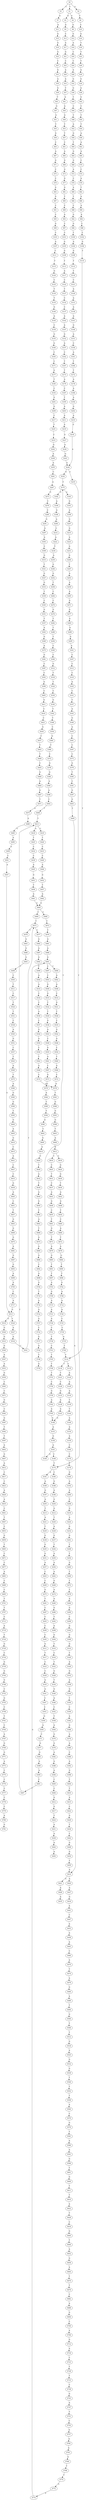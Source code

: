 strict digraph  {
	S0 -> S1 [ label = T ];
	S0 -> S2 [ label = G ];
	S0 -> S3 [ label = C ];
	S1 -> S4 [ label = A ];
	S1 -> S5 [ label = G ];
	S2 -> S6 [ label = T ];
	S3 -> S7 [ label = A ];
	S4 -> S8 [ label = G ];
	S5 -> S9 [ label = G ];
	S6 -> S10 [ label = C ];
	S7 -> S11 [ label = A ];
	S8 -> S12 [ label = G ];
	S9 -> S13 [ label = C ];
	S10 -> S14 [ label = A ];
	S11 -> S15 [ label = A ];
	S12 -> S16 [ label = A ];
	S13 -> S17 [ label = A ];
	S14 -> S18 [ label = T ];
	S15 -> S19 [ label = G ];
	S16 -> S20 [ label = C ];
	S17 -> S21 [ label = G ];
	S18 -> S22 [ label = T ];
	S19 -> S23 [ label = G ];
	S20 -> S24 [ label = C ];
	S21 -> S25 [ label = C ];
	S22 -> S26 [ label = T ];
	S23 -> S27 [ label = C ];
	S24 -> S28 [ label = A ];
	S25 -> S29 [ label = A ];
	S26 -> S30 [ label = A ];
	S27 -> S31 [ label = G ];
	S28 -> S32 [ label = G ];
	S29 -> S33 [ label = A ];
	S30 -> S34 [ label = G ];
	S31 -> S35 [ label = A ];
	S32 -> S36 [ label = G ];
	S33 -> S37 [ label = T ];
	S34 -> S38 [ label = A ];
	S35 -> S39 [ label = G ];
	S36 -> S40 [ label = T ];
	S37 -> S41 [ label = A ];
	S38 -> S42 [ label = G ];
	S39 -> S43 [ label = T ];
	S40 -> S44 [ label = C ];
	S41 -> S45 [ label = A ];
	S42 -> S46 [ label = C ];
	S43 -> S47 [ label = G ];
	S44 -> S48 [ label = T ];
	S45 -> S49 [ label = G ];
	S46 -> S50 [ label = T ];
	S47 -> S51 [ label = G ];
	S48 -> S52 [ label = A ];
	S49 -> S53 [ label = T ];
	S50 -> S54 [ label = T ];
	S51 -> S55 [ label = T ];
	S52 -> S56 [ label = G ];
	S53 -> S57 [ label = T ];
	S54 -> S58 [ label = A ];
	S55 -> S59 [ label = G ];
	S56 -> S60 [ label = T ];
	S57 -> S61 [ label = C ];
	S58 -> S62 [ label = A ];
	S59 -> S63 [ label = C ];
	S60 -> S64 [ label = G ];
	S61 -> S65 [ label = A ];
	S62 -> S66 [ label = A ];
	S63 -> S67 [ label = A ];
	S64 -> S68 [ label = G ];
	S65 -> S69 [ label = G ];
	S66 -> S70 [ label = C ];
	S67 -> S71 [ label = G ];
	S68 -> S72 [ label = A ];
	S69 -> S73 [ label = G ];
	S70 -> S74 [ label = C ];
	S71 -> S75 [ label = C ];
	S72 -> S76 [ label = C ];
	S73 -> S77 [ label = G ];
	S74 -> S78 [ label = A ];
	S75 -> S79 [ label = C ];
	S76 -> S80 [ label = A ];
	S77 -> S81 [ label = G ];
	S78 -> S82 [ label = T ];
	S79 -> S83 [ label = G ];
	S80 -> S84 [ label = T ];
	S81 -> S85 [ label = T ];
	S82 -> S86 [ label = A ];
	S83 -> S87 [ label = G ];
	S84 -> S88 [ label = C ];
	S85 -> S89 [ label = C ];
	S86 -> S90 [ label = A ];
	S87 -> S91 [ label = C ];
	S88 -> S92 [ label = G ];
	S89 -> S93 [ label = A ];
	S90 -> S94 [ label = A ];
	S91 -> S95 [ label = C ];
	S92 -> S96 [ label = G ];
	S93 -> S97 [ label = C ];
	S94 -> S98 [ label = C ];
	S95 -> S99 [ label = G ];
	S96 -> S100 [ label = T ];
	S97 -> S101 [ label = C ];
	S98 -> S102 [ label = C ];
	S99 -> S103 [ label = C ];
	S100 -> S104 [ label = A ];
	S101 -> S105 [ label = G ];
	S102 -> S106 [ label = G ];
	S103 -> S107 [ label = A ];
	S104 -> S108 [ label = G ];
	S105 -> S109 [ label = G ];
	S106 -> S110 [ label = T ];
	S107 -> S111 [ label = C ];
	S108 -> S112 [ label = T ];
	S109 -> S113 [ label = T ];
	S110 -> S114 [ label = T ];
	S111 -> S115 [ label = T ];
	S112 -> S116 [ label = T ];
	S113 -> S117 [ label = A ];
	S114 -> S118 [ label = T ];
	S114 -> S119 [ label = C ];
	S115 -> S120 [ label = G ];
	S116 -> S121 [ label = C ];
	S117 -> S122 [ label = C ];
	S118 -> S123 [ label = T ];
	S119 -> S124 [ label = A ];
	S120 -> S125 [ label = C ];
	S121 -> S126 [ label = A ];
	S122 -> S127 [ label = T ];
	S123 -> S128 [ label = C ];
	S124 -> S129 [ label = A ];
	S125 -> S130 [ label = T ];
	S126 -> S131 [ label = A ];
	S127 -> S132 [ label = C ];
	S128 -> S133 [ label = G ];
	S129 -> S134 [ label = A ];
	S130 -> S135 [ label = T ];
	S131 -> S136 [ label = A ];
	S132 -> S137 [ label = C ];
	S133 -> S138 [ label = A ];
	S134 -> S139 [ label = T ];
	S135 -> S140 [ label = G ];
	S136 -> S141 [ label = A ];
	S137 -> S142 [ label = A ];
	S138 -> S143 [ label = A ];
	S139 -> S144 [ label = T ];
	S140 -> S145 [ label = A ];
	S141 -> S146 [ label = G ];
	S142 -> S147 [ label = A ];
	S143 -> S148 [ label = G ];
	S144 -> S149 [ label = A ];
	S145 -> S150 [ label = C ];
	S146 -> S151 [ label = A ];
	S147 -> S152 [ label = G ];
	S148 -> S153 [ label = A ];
	S149 -> S154 [ label = A ];
	S150 -> S155 [ label = G ];
	S151 -> S156 [ label = C ];
	S152 -> S157 [ label = A ];
	S153 -> S158 [ label = G ];
	S154 -> S159 [ label = A ];
	S155 -> S160 [ label = G ];
	S156 -> S161 [ label = A ];
	S157 -> S162 [ label = C ];
	S158 -> S163 [ label = A ];
	S159 -> S164 [ label = C ];
	S160 -> S165 [ label = C ];
	S161 -> S166 [ label = T ];
	S162 -> S167 [ label = T ];
	S163 -> S168 [ label = C ];
	S163 -> S169 [ label = G ];
	S164 -> S170 [ label = C ];
	S165 -> S171 [ label = C ];
	S166 -> S172 [ label = T ];
	S167 -> S173 [ label = T ];
	S168 -> S174 [ label = T ];
	S169 -> S175 [ label = T ];
	S170 -> S176 [ label = T ];
	S171 -> S177 [ label = G ];
	S172 -> S178 [ label = A ];
	S173 -> S179 [ label = A ];
	S174 -> S180 [ label = C ];
	S174 -> S181 [ label = A ];
	S175 -> S182 [ label = G ];
	S175 -> S183 [ label = A ];
	S176 -> S184 [ label = G ];
	S177 -> S185 [ label = T ];
	S178 -> S186 [ label = A ];
	S179 -> S187 [ label = C ];
	S180 -> S188 [ label = G ];
	S181 -> S189 [ label = A ];
	S182 -> S190 [ label = A ];
	S183 -> S191 [ label = G ];
	S184 -> S192 [ label = A ];
	S185 -> S193 [ label = C ];
	S186 -> S194 [ label = A ];
	S187 -> S195 [ label = T ];
	S188 -> S196 [ label = A ];
	S189 -> S197 [ label = G ];
	S190 -> S198 [ label = G ];
	S191 -> S199 [ label = A ];
	S192 -> S200 [ label = A ];
	S193 -> S201 [ label = G ];
	S194 -> S202 [ label = G ];
	S195 -> S203 [ label = A ];
	S196 -> S204 [ label = G ];
	S197 -> S205 [ label = A ];
	S198 -> S206 [ label = A ];
	S199 -> S207 [ label = G ];
	S200 -> S208 [ label = C ];
	S201 -> S209 [ label = G ];
	S202 -> S210 [ label = A ];
	S203 -> S211 [ label = A ];
	S204 -> S212 [ label = G ];
	S205 -> S213 [ label = T ];
	S206 -> S214 [ label = C ];
	S207 -> S215 [ label = G ];
	S208 -> S216 [ label = G ];
	S209 -> S217 [ label = C ];
	S210 -> S218 [ label = G ];
	S211 -> S219 [ label = A ];
	S212 -> S220 [ label = T ];
	S213 -> S221 [ label = A ];
	S214 -> S222 [ label = A ];
	S215 -> S223 [ label = A ];
	S216 -> S224 [ label = A ];
	S217 -> S225 [ label = T ];
	S218 -> S226 [ label = A ];
	S219 -> S227 [ label = G ];
	S220 -> S228 [ label = A ];
	S221 -> S229 [ label = T ];
	S222 -> S230 [ label = T ];
	S223 -> S231 [ label = G ];
	S224 -> S232 [ label = G ];
	S225 -> S233 [ label = C ];
	S226 -> S234 [ label = G ];
	S226 -> S235 [ label = C ];
	S227 -> S236 [ label = A ];
	S228 -> S237 [ label = G ];
	S229 -> S238 [ label = G ];
	S230 -> S239 [ label = A ];
	S231 -> S240 [ label = G ];
	S232 -> S241 [ label = G ];
	S233 -> S242 [ label = G ];
	S234 -> S175 [ label = T ];
	S235 -> S174 [ label = T ];
	S236 -> S243 [ label = G ];
	S237 -> S244 [ label = T ];
	S238 -> S245 [ label = G ];
	S239 -> S246 [ label = G ];
	S240 -> S247 [ label = T ];
	S241 -> S248 [ label = T ];
	S242 -> S249 [ label = A ];
	S243 -> S226 [ label = A ];
	S244 -> S250 [ label = A ];
	S245 -> S251 [ label = G ];
	S246 -> S252 [ label = G ];
	S247 -> S253 [ label = A ];
	S248 -> S254 [ label = T ];
	S249 -> S255 [ label = A ];
	S250 -> S256 [ label = A ];
	S251 -> S257 [ label = A ];
	S252 -> S258 [ label = T ];
	S253 -> S259 [ label = A ];
	S254 -> S260 [ label = G ];
	S255 -> S261 [ label = C ];
	S256 -> S262 [ label = A ];
	S257 -> S263 [ label = C ];
	S258 -> S264 [ label = C ];
	S259 -> S265 [ label = A ];
	S260 -> S266 [ label = T ];
	S261 -> S267 [ label = A ];
	S262 -> S268 [ label = G ];
	S263 -> S269 [ label = C ];
	S264 -> S270 [ label = C ];
	S265 -> S271 [ label = G ];
	S266 -> S272 [ label = T ];
	S267 -> S273 [ label = G ];
	S268 -> S274 [ label = A ];
	S269 -> S275 [ label = G ];
	S270 -> S276 [ label = G ];
	S271 -> S277 [ label = G ];
	S272 -> S278 [ label = T ];
	S273 -> S279 [ label = C ];
	S274 -> S280 [ label = A ];
	S275 -> S281 [ label = T ];
	S276 -> S282 [ label = T ];
	S277 -> S283 [ label = A ];
	S278 -> S284 [ label = A ];
	S279 -> S285 [ label = C ];
	S280 -> S286 [ label = G ];
	S281 -> S287 [ label = C ];
	S282 -> S288 [ label = T ];
	S283 -> S289 [ label = G ];
	S284 -> S290 [ label = G ];
	S285 -> S291 [ label = G ];
	S286 -> S292 [ label = T ];
	S287 -> S293 [ label = C ];
	S288 -> S294 [ label = T ];
	S289 -> S295 [ label = G ];
	S290 -> S296 [ label = C ];
	S291 -> S297 [ label = G ];
	S292 -> S298 [ label = A ];
	S293 -> S299 [ label = C ];
	S294 -> S300 [ label = C ];
	S295 -> S301 [ label = A ];
	S296 -> S302 [ label = G ];
	S297 -> S303 [ label = A ];
	S298 -> S304 [ label = G ];
	S299 -> S305 [ label = C ];
	S300 -> S306 [ label = C ];
	S301 -> S307 [ label = C ];
	S302 -> S308 [ label = G ];
	S303 -> S309 [ label = C ];
	S304 -> S310 [ label = T ];
	S305 -> S311 [ label = G ];
	S306 -> S312 [ label = G ];
	S307 -> S313 [ label = C ];
	S308 -> S314 [ label = G ];
	S309 -> S315 [ label = G ];
	S310 -> S316 [ label = C ];
	S311 -> S317 [ label = T ];
	S312 -> S318 [ label = T ];
	S313 -> S319 [ label = C ];
	S314 -> S320 [ label = T ];
	S315 -> S321 [ label = T ];
	S316 -> S322 [ label = T ];
	S317 -> S323 [ label = C ];
	S318 -> S324 [ label = T ];
	S319 -> S325 [ label = A ];
	S320 -> S326 [ label = A ];
	S321 -> S327 [ label = G ];
	S322 -> S328 [ label = G ];
	S323 -> S329 [ label = C ];
	S324 -> S330 [ label = C ];
	S325 -> S331 [ label = C ];
	S326 -> S332 [ label = G ];
	S327 -> S333 [ label = G ];
	S328 -> S334 [ label = T ];
	S329 -> S335 [ label = A ];
	S330 -> S336 [ label = G ];
	S331 -> S337 [ label = T ];
	S332 -> S338 [ label = A ];
	S333 -> S339 [ label = T ];
	S334 -> S340 [ label = G ];
	S335 -> S341 [ label = A ];
	S336 -> S342 [ label = T ];
	S337 -> S343 [ label = A ];
	S338 -> S344 [ label = G ];
	S339 -> S345 [ label = C ];
	S340 -> S346 [ label = A ];
	S341 -> S347 [ label = C ];
	S342 -> S348 [ label = T ];
	S343 -> S349 [ label = G ];
	S344 -> S350 [ label = T ];
	S345 -> S351 [ label = G ];
	S346 -> S352 [ label = C ];
	S347 -> S353 [ label = C ];
	S348 -> S354 [ label = C ];
	S349 -> S355 [ label = A ];
	S350 -> S356 [ label = C ];
	S351 -> S357 [ label = T ];
	S352 -> S358 [ label = T ];
	S353 -> S359 [ label = G ];
	S354 -> S360 [ label = G ];
	S355 -> S361 [ label = C ];
	S356 -> S362 [ label = A ];
	S357 -> S363 [ label = A ];
	S358 -> S364 [ label = A ];
	S359 -> S365 [ label = A ];
	S360 -> S366 [ label = T ];
	S361 -> S367 [ label = C ];
	S362 -> S368 [ label = G ];
	S363 -> S369 [ label = G ];
	S364 -> S370 [ label = G ];
	S365 -> S371 [ label = C ];
	S366 -> S372 [ label = C ];
	S367 -> S373 [ label = C ];
	S368 -> S374 [ label = A ];
	S369 -> S375 [ label = A ];
	S370 -> S376 [ label = G ];
	S371 -> S377 [ label = G ];
	S372 -> S378 [ label = G ];
	S373 -> S379 [ label = G ];
	S374 -> S380 [ label = A ];
	S375 -> S381 [ label = G ];
	S376 -> S382 [ label = A ];
	S377 -> S383 [ label = G ];
	S378 -> S384 [ label = G ];
	S379 -> S385 [ label = T ];
	S380 -> S386 [ label = C ];
	S381 -> S387 [ label = C ];
	S382 -> S388 [ label = G ];
	S383 -> S389 [ label = A ];
	S384 -> S390 [ label = A ];
	S385 -> S391 [ label = C ];
	S386 -> S392 [ label = A ];
	S387 -> S393 [ label = C ];
	S388 -> S394 [ label = A ];
	S389 -> S395 [ label = A ];
	S390 -> S396 [ label = A ];
	S391 -> S397 [ label = G ];
	S392 -> S398 [ label = G ];
	S393 -> S399 [ label = G ];
	S394 -> S400 [ label = C ];
	S395 -> S401 [ label = C ];
	S396 -> S402 [ label = C ];
	S397 -> S403 [ label = G ];
	S398 -> S404 [ label = T ];
	S399 -> S405 [ label = C ];
	S400 -> S406 [ label = C ];
	S401 -> S407 [ label = T ];
	S402 -> S408 [ label = T ];
	S403 -> S409 [ label = T ];
	S404 -> S410 [ label = T ];
	S405 -> S411 [ label = G ];
	S406 -> S412 [ label = G ];
	S407 -> S413 [ label = T ];
	S408 -> S413 [ label = T ];
	S409 -> S414 [ label = A ];
	S410 -> S415 [ label = A ];
	S411 -> S416 [ label = C ];
	S412 -> S417 [ label = G ];
	S413 -> S418 [ label = G ];
	S413 -> S419 [ label = C ];
	S414 -> S420 [ label = A ];
	S414 -> S421 [ label = G ];
	S415 -> S422 [ label = C ];
	S416 -> S423 [ label = C ];
	S417 -> S424 [ label = T ];
	S418 -> S425 [ label = T ];
	S419 -> S426 [ label = T ];
	S420 -> S427 [ label = A ];
	S421 -> S428 [ label = A ];
	S422 -> S429 [ label = G ];
	S423 -> S430 [ label = G ];
	S424 -> S431 [ label = A ];
	S425 -> S432 [ label = C ];
	S426 -> S433 [ label = C ];
	S427 -> S434 [ label = G ];
	S428 -> S435 [ label = A ];
	S429 -> S436 [ label = T ];
	S430 -> S437 [ label = C ];
	S431 -> S438 [ label = A ];
	S432 -> S439 [ label = C ];
	S433 -> S440 [ label = C ];
	S434 -> S441 [ label = A ];
	S436 -> S442 [ label = C ];
	S437 -> S443 [ label = T ];
	S438 -> S444 [ label = A ];
	S439 -> S445 [ label = A ];
	S440 -> S446 [ label = A ];
	S441 -> S447 [ label = C ];
	S442 -> S448 [ label = G ];
	S443 -> S449 [ label = T ];
	S444 -> S450 [ label = A ];
	S445 -> S451 [ label = G ];
	S446 -> S452 [ label = G ];
	S447 -> S453 [ label = A ];
	S448 -> S454 [ label = G ];
	S449 -> S455 [ label = C ];
	S451 -> S456 [ label = T ];
	S452 -> S457 [ label = T ];
	S453 -> S458 [ label = A ];
	S454 -> S459 [ label = T ];
	S455 -> S460 [ label = G ];
	S456 -> S461 [ label = A ];
	S457 -> S462 [ label = A ];
	S458 -> S463 [ label = A ];
	S459 -> S414 [ label = A ];
	S460 -> S464 [ label = A ];
	S461 -> S465 [ label = A ];
	S462 -> S465 [ label = A ];
	S463 -> S466 [ label = C ];
	S464 -> S467 [ label = G ];
	S465 -> S468 [ label = G ];
	S465 -> S469 [ label = C ];
	S466 -> S470 [ label = A ];
	S467 -> S471 [ label = T ];
	S468 -> S472 [ label = T ];
	S469 -> S473 [ label = T ];
	S470 -> S474 [ label = T ];
	S471 -> S475 [ label = A ];
	S472 -> S476 [ label = T ];
	S473 -> S477 [ label = C ];
	S473 -> S478 [ label = T ];
	S474 -> S479 [ label = A ];
	S475 -> S480 [ label = G ];
	S476 -> S481 [ label = G ];
	S477 -> S482 [ label = G ];
	S478 -> S483 [ label = G ];
	S479 -> S484 [ label = G ];
	S480 -> S485 [ label = G ];
	S481 -> S486 [ label = A ];
	S482 -> S487 [ label = A ];
	S483 -> S488 [ label = G ];
	S484 -> S489 [ label = A ];
	S485 -> S490 [ label = A ];
	S486 -> S491 [ label = G ];
	S487 -> S492 [ label = G ];
	S488 -> S493 [ label = G ];
	S489 -> S494 [ label = T ];
	S490 -> S495 [ label = A ];
	S491 -> S496 [ label = T ];
	S491 -> S497 [ label = C ];
	S492 -> S498 [ label = T ];
	S493 -> S499 [ label = T ];
	S494 -> S500 [ label = G ];
	S495 -> S501 [ label = C ];
	S496 -> S502 [ label = A ];
	S497 -> S503 [ label = C ];
	S498 -> S504 [ label = A ];
	S499 -> S505 [ label = C ];
	S500 -> S506 [ label = T ];
	S501 -> S507 [ label = A ];
	S502 -> S508 [ label = A ];
	S503 -> S509 [ label = G ];
	S504 -> S510 [ label = A ];
	S505 -> S511 [ label = T ];
	S506 -> S512 [ label = T ];
	S507 -> S513 [ label = G ];
	S508 -> S514 [ label = C ];
	S509 -> S515 [ label = G ];
	S510 -> S516 [ label = C ];
	S511 -> S517 [ label = C ];
	S512 -> S518 [ label = G ];
	S513 -> S519 [ label = G ];
	S513 -> S520 [ label = T ];
	S514 -> S521 [ label = G ];
	S515 -> S522 [ label = T ];
	S516 -> S523 [ label = C ];
	S517 -> S524 [ label = T ];
	S518 -> S525 [ label = A ];
	S519 -> S526 [ label = G ];
	S520 -> S527 [ label = A ];
	S521 -> S528 [ label = T ];
	S522 -> S529 [ label = T ];
	S523 -> S530 [ label = A ];
	S524 -> S531 [ label = T ];
	S525 -> S532 [ label = G ];
	S526 -> S533 [ label = G ];
	S527 -> S534 [ label = A ];
	S528 -> S535 [ label = C ];
	S529 -> S536 [ label = G ];
	S530 -> S537 [ label = C ];
	S531 -> S538 [ label = C ];
	S532 -> S539 [ label = G ];
	S533 -> S540 [ label = G ];
	S534 -> S541 [ label = C ];
	S535 -> S542 [ label = G ];
	S536 -> S543 [ label = A ];
	S537 -> S544 [ label = G ];
	S538 -> S545 [ label = A ];
	S539 -> S546 [ label = T ];
	S540 -> S547 [ label = A ];
	S541 -> S473 [ label = T ];
	S542 -> S548 [ label = A ];
	S543 -> S549 [ label = C ];
	S544 -> S550 [ label = A ];
	S545 -> S551 [ label = G ];
	S546 -> S552 [ label = T ];
	S547 -> S553 [ label = A ];
	S548 -> S554 [ label = C ];
	S549 -> S555 [ label = G ];
	S550 -> S556 [ label = C ];
	S551 -> S557 [ label = C ];
	S552 -> S558 [ label = T ];
	S553 -> S559 [ label = G ];
	S554 -> S560 [ label = T ];
	S555 -> S561 [ label = A ];
	S556 -> S562 [ label = T ];
	S557 -> S563 [ label = T ];
	S558 -> S564 [ label = A ];
	S559 -> S565 [ label = C ];
	S560 -> S566 [ label = A ];
	S561 -> S567 [ label = C ];
	S562 -> S568 [ label = A ];
	S563 -> S569 [ label = A ];
	S564 -> S570 [ label = C ];
	S565 -> S571 [ label = C ];
	S566 -> S572 [ label = C ];
	S567 -> S573 [ label = G ];
	S568 -> S574 [ label = C ];
	S569 -> S575 [ label = T ];
	S570 -> S576 [ label = G ];
	S571 -> S577 [ label = G ];
	S572 -> S578 [ label = A ];
	S573 -> S579 [ label = G ];
	S574 -> S578 [ label = A ];
	S575 -> S580 [ label = A ];
	S576 -> S581 [ label = T ];
	S577 -> S582 [ label = C ];
	S578 -> S583 [ label = T ];
	S579 -> S584 [ label = A ];
	S580 -> S585 [ label = G ];
	S581 -> S586 [ label = A ];
	S582 -> S587 [ label = G ];
	S583 -> S588 [ label = G ];
	S584 -> S589 [ label = T ];
	S585 -> S590 [ label = G ];
	S586 -> S591 [ label = A ];
	S587 -> S592 [ label = T ];
	S588 -> S593 [ label = G ];
	S589 -> S594 [ label = T ];
	S590 -> S595 [ label = T ];
	S591 -> S596 [ label = G ];
	S592 -> S597 [ label = T ];
	S593 -> S598 [ label = G ];
	S594 -> S599 [ label = A ];
	S595 -> S600 [ label = G ];
	S596 -> S601 [ label = T ];
	S597 -> S602 [ label = A ];
	S598 -> S603 [ label = T ];
	S599 -> S604 [ label = C ];
	S600 -> S605 [ label = A ];
	S601 -> S606 [ label = G ];
	S602 -> S607 [ label = G ];
	S603 -> S608 [ label = A ];
	S604 -> S609 [ label = G ];
	S605 -> S610 [ label = G ];
	S606 -> S611 [ label = T ];
	S607 -> S612 [ label = A ];
	S608 -> S613 [ label = A ];
	S609 -> S614 [ label = A ];
	S610 -> S615 [ label = C ];
	S611 -> S616 [ label = T ];
	S612 -> S617 [ label = C ];
	S613 -> S618 [ label = G ];
	S613 -> S619 [ label = C ];
	S614 -> S620 [ label = G ];
	S615 -> S621 [ label = A ];
	S616 -> S622 [ label = A ];
	S617 -> S623 [ label = C ];
	S618 -> S624 [ label = G ];
	S619 -> S625 [ label = C ];
	S620 -> S626 [ label = T ];
	S621 -> S627 [ label = C ];
	S622 -> S628 [ label = T ];
	S623 -> S629 [ label = A ];
	S624 -> S630 [ label = G ];
	S625 -> S631 [ label = T ];
	S626 -> S632 [ label = A ];
	S627 -> S633 [ label = C ];
	S628 -> S634 [ label = C ];
	S629 -> S635 [ label = A ];
	S630 -> S636 [ label = T ];
	S631 -> S637 [ label = C ];
	S632 -> S638 [ label = T ];
	S633 -> S639 [ label = G ];
	S634 -> S640 [ label = G ];
	S635 -> S641 [ label = C ];
	S636 -> S642 [ label = A ];
	S637 -> S643 [ label = A ];
	S638 -> S644 [ label = A ];
	S639 -> S645 [ label = A ];
	S640 -> S646 [ label = T ];
	S641 -> S647 [ label = T ];
	S642 -> S648 [ label = G ];
	S643 -> S649 [ label = G ];
	S644 -> S650 [ label = G ];
	S645 -> S651 [ label = C ];
	S646 -> S652 [ label = A ];
	S647 -> S653 [ label = C ];
	S648 -> S654 [ label = T ];
	S649 -> S655 [ label = C ];
	S650 -> S656 [ label = T ];
	S651 -> S657 [ label = T ];
	S652 -> S658 [ label = G ];
	S653 -> S659 [ label = G ];
	S654 -> S660 [ label = C ];
	S655 -> S661 [ label = T ];
	S656 -> S662 [ label = A ];
	S657 -> S663 [ label = G ];
	S658 -> S664 [ label = A ];
	S659 -> S665 [ label = T ];
	S660 -> S666 [ label = A ];
	S661 -> S667 [ label = G ];
	S662 -> S668 [ label = T ];
	S663 -> S669 [ label = G ];
	S664 -> S670 [ label = T ];
	S665 -> S671 [ label = C ];
	S666 -> S672 [ label = T ];
	S667 -> S673 [ label = T ];
	S668 -> S674 [ label = A ];
	S669 -> S675 [ label = G ];
	S670 -> S676 [ label = T ];
	S671 -> S677 [ label = C ];
	S672 -> S678 [ label = A ];
	S673 -> S679 [ label = A ];
	S674 -> S680 [ label = A ];
	S675 -> S681 [ label = A ];
	S676 -> S682 [ label = C ];
	S677 -> S683 [ label = A ];
	S678 -> S684 [ label = G ];
	S679 -> S685 [ label = G ];
	S680 -> S686 [ label = G ];
	S681 -> S687 [ label = G ];
	S682 -> S688 [ label = A ];
	S683 -> S689 [ label = C ];
	S684 -> S690 [ label = T ];
	S685 -> S691 [ label = T ];
	S686 -> S692 [ label = C ];
	S687 -> S693 [ label = G ];
	S688 -> S694 [ label = G ];
	S689 -> S695 [ label = C ];
	S690 -> S696 [ label = T ];
	S691 -> S697 [ label = T ];
	S692 -> S698 [ label = A ];
	S693 -> S699 [ label = A ];
	S694 -> S700 [ label = C ];
	S695 -> S701 [ label = T ];
	S696 -> S702 [ label = G ];
	S697 -> S703 [ label = A ];
	S698 -> S704 [ label = G ];
	S699 -> S705 [ label = A ];
	S700 -> S706 [ label = A ];
	S701 -> S707 [ label = T ];
	S702 -> S708 [ label = A ];
	S703 -> S709 [ label = G ];
	S704 -> S710 [ label = T ];
	S705 -> S711 [ label = C ];
	S706 -> S712 [ label = G ];
	S707 -> S713 [ label = C ];
	S708 -> S714 [ label = A ];
	S709 -> S715 [ label = A ];
	S710 -> S716 [ label = A ];
	S711 -> S717 [ label = A ];
	S712 -> S718 [ label = A ];
	S713 -> S719 [ label = A ];
	S714 -> S720 [ label = A ];
	S715 -> S721 [ label = A ];
	S716 -> S722 [ label = A ];
	S717 -> S513 [ label = G ];
	S718 -> S723 [ label = C ];
	S719 -> S724 [ label = T ];
	S720 -> S725 [ label = C ];
	S721 -> S726 [ label = A ];
	S722 -> S727 [ label = A ];
	S723 -> S728 [ label = T ];
	S724 -> S729 [ label = G ];
	S725 -> S730 [ label = C ];
	S726 -> S731 [ label = C ];
	S727 -> S732 [ label = C ];
	S728 -> S733 [ label = T ];
	S729 -> S734 [ label = C ];
	S730 -> S735 [ label = G ];
	S731 -> S736 [ label = T ];
	S732 -> S737 [ label = G ];
	S733 -> S738 [ label = C ];
	S734 -> S739 [ label = G ];
	S735 -> S740 [ label = T ];
	S736 -> S741 [ label = C ];
	S737 -> S742 [ label = G ];
	S738 -> S743 [ label = G ];
	S739 -> S744 [ label = G ];
	S740 -> S114 [ label = T ];
	S741 -> S745 [ label = T ];
	S742 -> S746 [ label = T ];
	S743 -> S747 [ label = A ];
	S744 -> S748 [ label = G ];
	S745 -> S749 [ label = T ];
	S746 -> S750 [ label = A ];
	S747 -> S751 [ label = T ];
	S748 -> S752 [ label = C ];
	S749 -> S753 [ label = T ];
	S751 -> S754 [ label = C ];
	S752 -> S755 [ label = G ];
	S753 -> S756 [ label = C ];
	S754 -> S757 [ label = A ];
	S755 -> S758 [ label = C ];
	S756 -> S759 [ label = G ];
	S757 -> S760 [ label = A ];
	S758 -> S761 [ label = T ];
	S759 -> S762 [ label = A ];
	S760 -> S763 [ label = A ];
	S761 -> S764 [ label = C ];
	S762 -> S765 [ label = A ];
	S763 -> S766 [ label = G ];
	S764 -> S767 [ label = A ];
	S765 -> S148 [ label = G ];
	S766 -> S768 [ label = T ];
	S767 -> S769 [ label = G ];
	S768 -> S770 [ label = T ];
	S769 -> S771 [ label = G ];
	S770 -> S772 [ label = G ];
	S771 -> S773 [ label = A ];
	S772 -> S774 [ label = A ];
	S773 -> S775 [ label = C ];
	S774 -> S491 [ label = G ];
	S775 -> S776 [ label = C ];
	S776 -> S777 [ label = C ];
	S777 -> S778 [ label = C ];
	S778 -> S779 [ label = C ];
	S779 -> S780 [ label = A ];
	S780 -> S781 [ label = G ];
}
